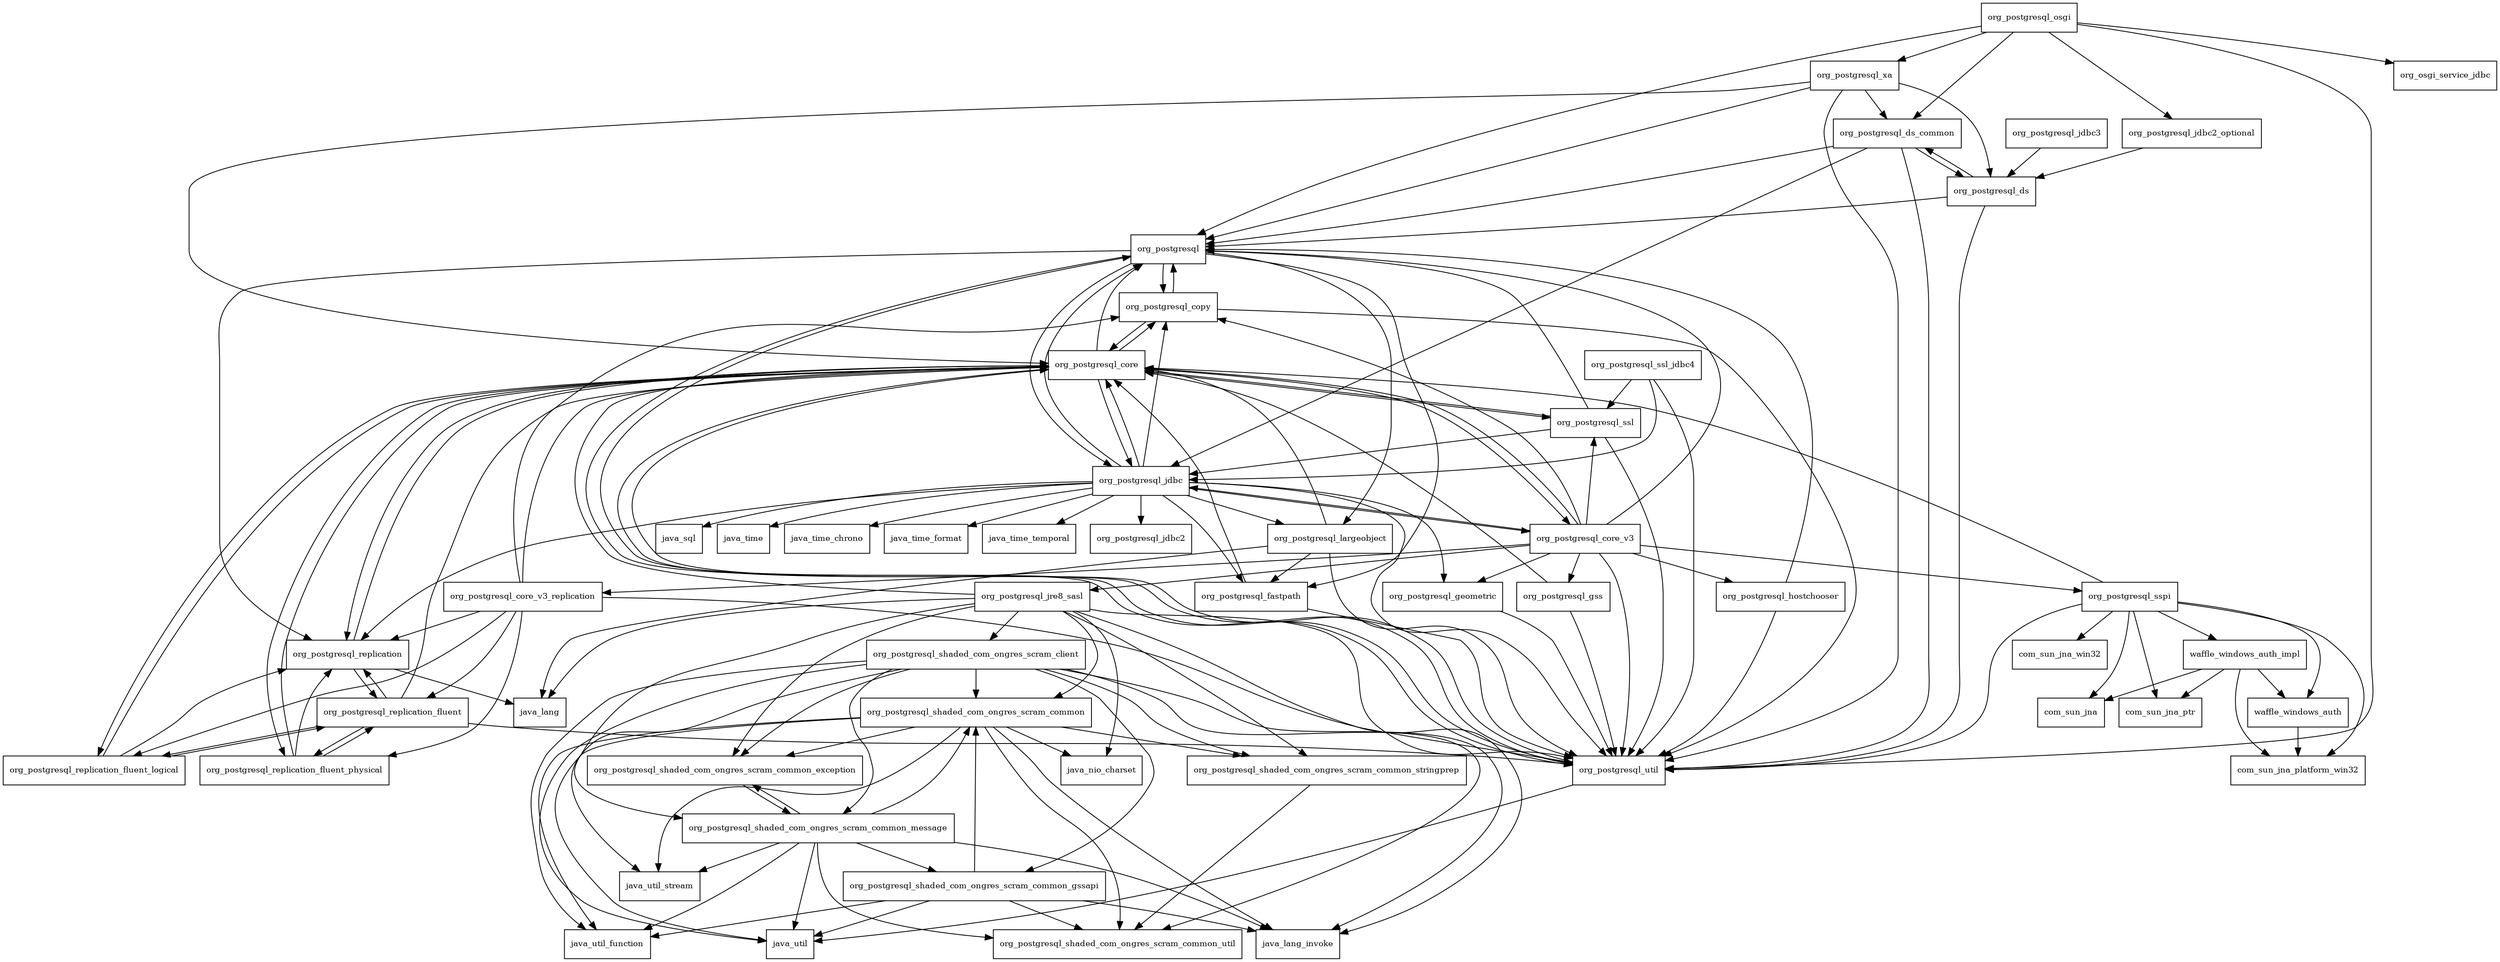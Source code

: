 digraph postgresql_42_2_6_package_dependencies {
  node [shape = box, fontsize=10.0];
  org_postgresql -> org_postgresql_copy;
  org_postgresql -> org_postgresql_fastpath;
  org_postgresql -> org_postgresql_jdbc;
  org_postgresql -> org_postgresql_largeobject;
  org_postgresql -> org_postgresql_replication;
  org_postgresql -> org_postgresql_util;
  org_postgresql_copy -> org_postgresql;
  org_postgresql_copy -> org_postgresql_core;
  org_postgresql_copy -> org_postgresql_util;
  org_postgresql_core -> org_postgresql;
  org_postgresql_core -> org_postgresql_copy;
  org_postgresql_core -> org_postgresql_core_v3;
  org_postgresql_core -> org_postgresql_jdbc;
  org_postgresql_core -> org_postgresql_replication;
  org_postgresql_core -> org_postgresql_replication_fluent_logical;
  org_postgresql_core -> org_postgresql_replication_fluent_physical;
  org_postgresql_core -> org_postgresql_ssl;
  org_postgresql_core -> org_postgresql_util;
  org_postgresql_core_v3 -> org_postgresql;
  org_postgresql_core_v3 -> org_postgresql_copy;
  org_postgresql_core_v3 -> org_postgresql_core;
  org_postgresql_core_v3 -> org_postgresql_core_v3_replication;
  org_postgresql_core_v3 -> org_postgresql_geometric;
  org_postgresql_core_v3 -> org_postgresql_gss;
  org_postgresql_core_v3 -> org_postgresql_hostchooser;
  org_postgresql_core_v3 -> org_postgresql_jdbc;
  org_postgresql_core_v3 -> org_postgresql_jre8_sasl;
  org_postgresql_core_v3 -> org_postgresql_ssl;
  org_postgresql_core_v3 -> org_postgresql_sspi;
  org_postgresql_core_v3 -> org_postgresql_util;
  org_postgresql_core_v3_replication -> org_postgresql_copy;
  org_postgresql_core_v3_replication -> org_postgresql_core;
  org_postgresql_core_v3_replication -> org_postgresql_replication;
  org_postgresql_core_v3_replication -> org_postgresql_replication_fluent;
  org_postgresql_core_v3_replication -> org_postgresql_replication_fluent_logical;
  org_postgresql_core_v3_replication -> org_postgresql_replication_fluent_physical;
  org_postgresql_core_v3_replication -> org_postgresql_util;
  org_postgresql_ds -> org_postgresql;
  org_postgresql_ds -> org_postgresql_ds_common;
  org_postgresql_ds -> org_postgresql_util;
  org_postgresql_ds_common -> org_postgresql;
  org_postgresql_ds_common -> org_postgresql_ds;
  org_postgresql_ds_common -> org_postgresql_jdbc;
  org_postgresql_ds_common -> org_postgresql_util;
  org_postgresql_fastpath -> org_postgresql_core;
  org_postgresql_fastpath -> org_postgresql_util;
  org_postgresql_geometric -> org_postgresql_util;
  org_postgresql_gss -> org_postgresql_core;
  org_postgresql_gss -> org_postgresql_util;
  org_postgresql_hostchooser -> org_postgresql;
  org_postgresql_hostchooser -> org_postgresql_util;
  org_postgresql_jdbc -> java_sql;
  org_postgresql_jdbc -> java_time;
  org_postgresql_jdbc -> java_time_chrono;
  org_postgresql_jdbc -> java_time_format;
  org_postgresql_jdbc -> java_time_temporal;
  org_postgresql_jdbc -> org_postgresql;
  org_postgresql_jdbc -> org_postgresql_copy;
  org_postgresql_jdbc -> org_postgresql_core;
  org_postgresql_jdbc -> org_postgresql_core_v3;
  org_postgresql_jdbc -> org_postgresql_fastpath;
  org_postgresql_jdbc -> org_postgresql_geometric;
  org_postgresql_jdbc -> org_postgresql_jdbc2;
  org_postgresql_jdbc -> org_postgresql_largeobject;
  org_postgresql_jdbc -> org_postgresql_replication;
  org_postgresql_jdbc -> org_postgresql_util;
  org_postgresql_jdbc2_optional -> org_postgresql_ds;
  org_postgresql_jdbc3 -> org_postgresql_ds;
  org_postgresql_jre8_sasl -> java_lang;
  org_postgresql_jre8_sasl -> java_lang_invoke;
  org_postgresql_jre8_sasl -> java_nio_charset;
  org_postgresql_jre8_sasl -> org_postgresql_core;
  org_postgresql_jre8_sasl -> org_postgresql_shaded_com_ongres_scram_client;
  org_postgresql_jre8_sasl -> org_postgresql_shaded_com_ongres_scram_common;
  org_postgresql_jre8_sasl -> org_postgresql_shaded_com_ongres_scram_common_exception;
  org_postgresql_jre8_sasl -> org_postgresql_shaded_com_ongres_scram_common_message;
  org_postgresql_jre8_sasl -> org_postgresql_shaded_com_ongres_scram_common_stringprep;
  org_postgresql_jre8_sasl -> org_postgresql_util;
  org_postgresql_largeobject -> java_lang;
  org_postgresql_largeobject -> org_postgresql_core;
  org_postgresql_largeobject -> org_postgresql_fastpath;
  org_postgresql_largeobject -> org_postgresql_util;
  org_postgresql_osgi -> org_osgi_service_jdbc;
  org_postgresql_osgi -> org_postgresql;
  org_postgresql_osgi -> org_postgresql_ds_common;
  org_postgresql_osgi -> org_postgresql_jdbc2_optional;
  org_postgresql_osgi -> org_postgresql_util;
  org_postgresql_osgi -> org_postgresql_xa;
  org_postgresql_replication -> java_lang;
  org_postgresql_replication -> org_postgresql_core;
  org_postgresql_replication -> org_postgresql_replication_fluent;
  org_postgresql_replication_fluent -> org_postgresql_core;
  org_postgresql_replication_fluent -> org_postgresql_replication;
  org_postgresql_replication_fluent -> org_postgresql_replication_fluent_logical;
  org_postgresql_replication_fluent -> org_postgresql_replication_fluent_physical;
  org_postgresql_replication_fluent -> org_postgresql_util;
  org_postgresql_replication_fluent_logical -> org_postgresql_core;
  org_postgresql_replication_fluent_logical -> org_postgresql_replication;
  org_postgresql_replication_fluent_logical -> org_postgresql_replication_fluent;
  org_postgresql_replication_fluent_physical -> org_postgresql_core;
  org_postgresql_replication_fluent_physical -> org_postgresql_replication;
  org_postgresql_replication_fluent_physical -> org_postgresql_replication_fluent;
  org_postgresql_shaded_com_ongres_scram_client -> java_lang_invoke;
  org_postgresql_shaded_com_ongres_scram_client -> java_util;
  org_postgresql_shaded_com_ongres_scram_client -> java_util_function;
  org_postgresql_shaded_com_ongres_scram_client -> java_util_stream;
  org_postgresql_shaded_com_ongres_scram_client -> org_postgresql_shaded_com_ongres_scram_common;
  org_postgresql_shaded_com_ongres_scram_client -> org_postgresql_shaded_com_ongres_scram_common_exception;
  org_postgresql_shaded_com_ongres_scram_client -> org_postgresql_shaded_com_ongres_scram_common_gssapi;
  org_postgresql_shaded_com_ongres_scram_client -> org_postgresql_shaded_com_ongres_scram_common_message;
  org_postgresql_shaded_com_ongres_scram_client -> org_postgresql_shaded_com_ongres_scram_common_stringprep;
  org_postgresql_shaded_com_ongres_scram_client -> org_postgresql_shaded_com_ongres_scram_common_util;
  org_postgresql_shaded_com_ongres_scram_common -> java_lang_invoke;
  org_postgresql_shaded_com_ongres_scram_common -> java_nio_charset;
  org_postgresql_shaded_com_ongres_scram_common -> java_util;
  org_postgresql_shaded_com_ongres_scram_common -> java_util_function;
  org_postgresql_shaded_com_ongres_scram_common -> java_util_stream;
  org_postgresql_shaded_com_ongres_scram_common -> org_postgresql_shaded_com_ongres_scram_common_exception;
  org_postgresql_shaded_com_ongres_scram_common -> org_postgresql_shaded_com_ongres_scram_common_stringprep;
  org_postgresql_shaded_com_ongres_scram_common -> org_postgresql_shaded_com_ongres_scram_common_util;
  org_postgresql_shaded_com_ongres_scram_common_exception -> org_postgresql_shaded_com_ongres_scram_common_message;
  org_postgresql_shaded_com_ongres_scram_common_gssapi -> java_lang_invoke;
  org_postgresql_shaded_com_ongres_scram_common_gssapi -> java_util;
  org_postgresql_shaded_com_ongres_scram_common_gssapi -> java_util_function;
  org_postgresql_shaded_com_ongres_scram_common_gssapi -> org_postgresql_shaded_com_ongres_scram_common;
  org_postgresql_shaded_com_ongres_scram_common_gssapi -> org_postgresql_shaded_com_ongres_scram_common_util;
  org_postgresql_shaded_com_ongres_scram_common_message -> java_lang_invoke;
  org_postgresql_shaded_com_ongres_scram_common_message -> java_util;
  org_postgresql_shaded_com_ongres_scram_common_message -> java_util_function;
  org_postgresql_shaded_com_ongres_scram_common_message -> java_util_stream;
  org_postgresql_shaded_com_ongres_scram_common_message -> org_postgresql_shaded_com_ongres_scram_common;
  org_postgresql_shaded_com_ongres_scram_common_message -> org_postgresql_shaded_com_ongres_scram_common_exception;
  org_postgresql_shaded_com_ongres_scram_common_message -> org_postgresql_shaded_com_ongres_scram_common_gssapi;
  org_postgresql_shaded_com_ongres_scram_common_message -> org_postgresql_shaded_com_ongres_scram_common_util;
  org_postgresql_shaded_com_ongres_scram_common_stringprep -> org_postgresql_shaded_com_ongres_scram_common_util;
  org_postgresql_ssl -> org_postgresql;
  org_postgresql_ssl -> org_postgresql_core;
  org_postgresql_ssl -> org_postgresql_jdbc;
  org_postgresql_ssl -> org_postgresql_util;
  org_postgresql_ssl_jdbc4 -> org_postgresql_jdbc;
  org_postgresql_ssl_jdbc4 -> org_postgresql_ssl;
  org_postgresql_ssl_jdbc4 -> org_postgresql_util;
  org_postgresql_sspi -> com_sun_jna;
  org_postgresql_sspi -> com_sun_jna_platform_win32;
  org_postgresql_sspi -> com_sun_jna_ptr;
  org_postgresql_sspi -> com_sun_jna_win32;
  org_postgresql_sspi -> org_postgresql_core;
  org_postgresql_sspi -> org_postgresql_util;
  org_postgresql_sspi -> waffle_windows_auth;
  org_postgresql_sspi -> waffle_windows_auth_impl;
  org_postgresql_util -> java_util;
  org_postgresql_util -> org_postgresql;
  org_postgresql_util -> org_postgresql_core;
  org_postgresql_xa -> org_postgresql;
  org_postgresql_xa -> org_postgresql_core;
  org_postgresql_xa -> org_postgresql_ds;
  org_postgresql_xa -> org_postgresql_ds_common;
  org_postgresql_xa -> org_postgresql_util;
  waffle_windows_auth -> com_sun_jna_platform_win32;
  waffle_windows_auth_impl -> com_sun_jna;
  waffle_windows_auth_impl -> com_sun_jna_platform_win32;
  waffle_windows_auth_impl -> com_sun_jna_ptr;
  waffle_windows_auth_impl -> waffle_windows_auth;
}
